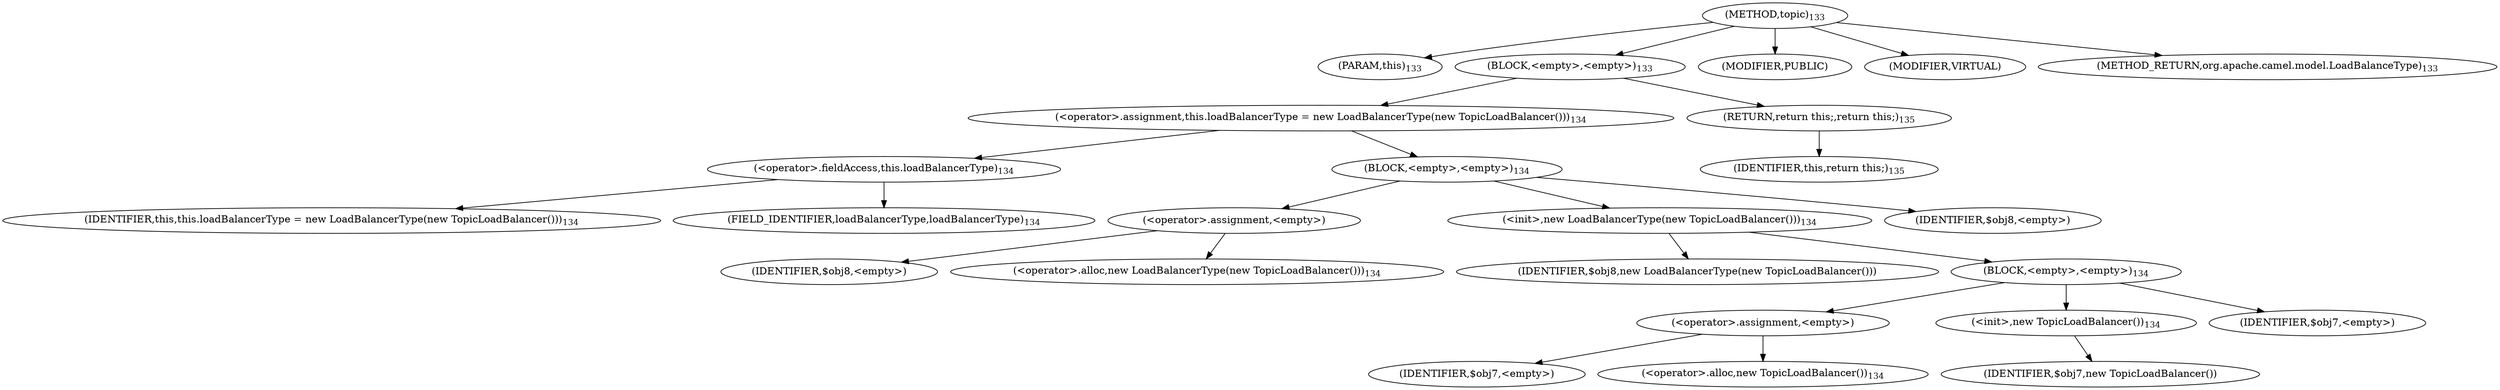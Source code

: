 digraph "topic" {  
"330" [label = <(METHOD,topic)<SUB>133</SUB>> ]
"16" [label = <(PARAM,this)<SUB>133</SUB>> ]
"331" [label = <(BLOCK,&lt;empty&gt;,&lt;empty&gt;)<SUB>133</SUB>> ]
"332" [label = <(&lt;operator&gt;.assignment,this.loadBalancerType = new LoadBalancerType(new TopicLoadBalancer()))<SUB>134</SUB>> ]
"333" [label = <(&lt;operator&gt;.fieldAccess,this.loadBalancerType)<SUB>134</SUB>> ]
"334" [label = <(IDENTIFIER,this,this.loadBalancerType = new LoadBalancerType(new TopicLoadBalancer()))<SUB>134</SUB>> ]
"335" [label = <(FIELD_IDENTIFIER,loadBalancerType,loadBalancerType)<SUB>134</SUB>> ]
"336" [label = <(BLOCK,&lt;empty&gt;,&lt;empty&gt;)<SUB>134</SUB>> ]
"337" [label = <(&lt;operator&gt;.assignment,&lt;empty&gt;)> ]
"338" [label = <(IDENTIFIER,$obj8,&lt;empty&gt;)> ]
"339" [label = <(&lt;operator&gt;.alloc,new LoadBalancerType(new TopicLoadBalancer()))<SUB>134</SUB>> ]
"340" [label = <(&lt;init&gt;,new LoadBalancerType(new TopicLoadBalancer()))<SUB>134</SUB>> ]
"341" [label = <(IDENTIFIER,$obj8,new LoadBalancerType(new TopicLoadBalancer()))> ]
"342" [label = <(BLOCK,&lt;empty&gt;,&lt;empty&gt;)<SUB>134</SUB>> ]
"343" [label = <(&lt;operator&gt;.assignment,&lt;empty&gt;)> ]
"344" [label = <(IDENTIFIER,$obj7,&lt;empty&gt;)> ]
"345" [label = <(&lt;operator&gt;.alloc,new TopicLoadBalancer())<SUB>134</SUB>> ]
"346" [label = <(&lt;init&gt;,new TopicLoadBalancer())<SUB>134</SUB>> ]
"347" [label = <(IDENTIFIER,$obj7,new TopicLoadBalancer())> ]
"348" [label = <(IDENTIFIER,$obj7,&lt;empty&gt;)> ]
"349" [label = <(IDENTIFIER,$obj8,&lt;empty&gt;)> ]
"350" [label = <(RETURN,return this;,return this;)<SUB>135</SUB>> ]
"15" [label = <(IDENTIFIER,this,return this;)<SUB>135</SUB>> ]
"351" [label = <(MODIFIER,PUBLIC)> ]
"352" [label = <(MODIFIER,VIRTUAL)> ]
"353" [label = <(METHOD_RETURN,org.apache.camel.model.LoadBalanceType)<SUB>133</SUB>> ]
  "330" -> "16" 
  "330" -> "331" 
  "330" -> "351" 
  "330" -> "352" 
  "330" -> "353" 
  "331" -> "332" 
  "331" -> "350" 
  "332" -> "333" 
  "332" -> "336" 
  "333" -> "334" 
  "333" -> "335" 
  "336" -> "337" 
  "336" -> "340" 
  "336" -> "349" 
  "337" -> "338" 
  "337" -> "339" 
  "340" -> "341" 
  "340" -> "342" 
  "342" -> "343" 
  "342" -> "346" 
  "342" -> "348" 
  "343" -> "344" 
  "343" -> "345" 
  "346" -> "347" 
  "350" -> "15" 
}
